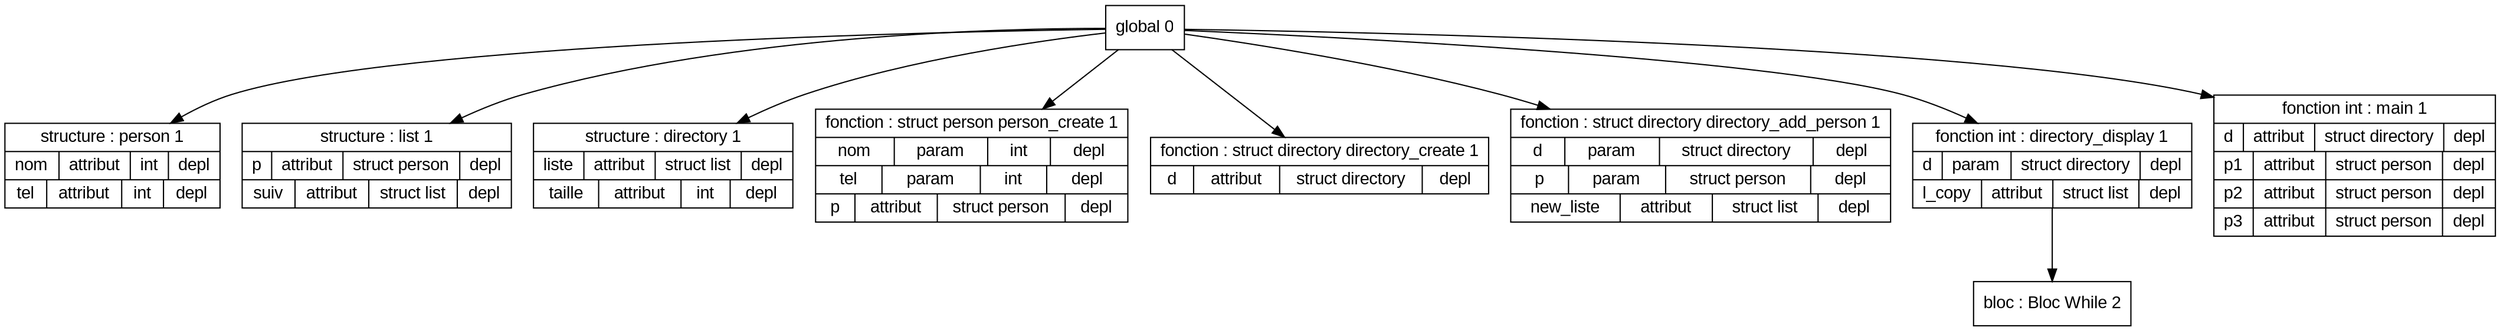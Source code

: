 digraph "tds"{

	node [fontname="Arial"];

	N1 [shape=record label="{ structure : person 1
	| { nom | attribut | int | depl }
	| { tel | attribut | int | depl }
	}"];

	N2 [shape=record label="{ structure : list 1
	| { p | attribut | struct person | depl }
	| { suiv | attribut | struct list | depl }
	}"];

	N3 [shape=record label="{ structure : directory 1
	| { liste | attribut | struct list | depl }
	| { taille | attribut | int | depl }
	}"];

	N4 [shape=record label="{ fonction : struct person person_create 1
	| { nom | param | int | depl }
	| { tel | param | int | depl }
	| { p | attribut | struct person | depl }
	}"];

	N5 [shape=record label="{ fonction : struct directory directory_create 1
	| { d | attribut | struct directory | depl }
	}"];

	N6 [shape=record label="{ fonction : struct directory directory_add_person 1
	| { d | param | struct directory | depl }
	| { p | param | struct person | depl }
	| { new_liste | attribut | struct list | depl }
	}"];

	N8 [shape=record label="{ bloc : Bloc While  2
	}"];

	N7 [shape=record label="{ fonction int : directory_display 1
	| { d | param | struct directory | depl }
	| { l_copy | attribut | struct list | depl }
	}"];

	N9 [shape=record label="{ fonction int : main 1
	| { d | attribut | struct directory | depl }
	| { p1 | attribut | struct person | depl }
	| { p2 | attribut | struct person | depl }
	| { p3 | attribut | struct person | depl }
	}"];

	N0 [shape=record label="{ global 0
	}"];


	N0 -> N1; 
	N0 -> N2; 
	N0 -> N3; 
	N0 -> N4; 
	N0 -> N5; 
	N0 -> N6; 
	N0 -> N7; 
	N7 -> N8; 
	N0 -> N9; 
}
